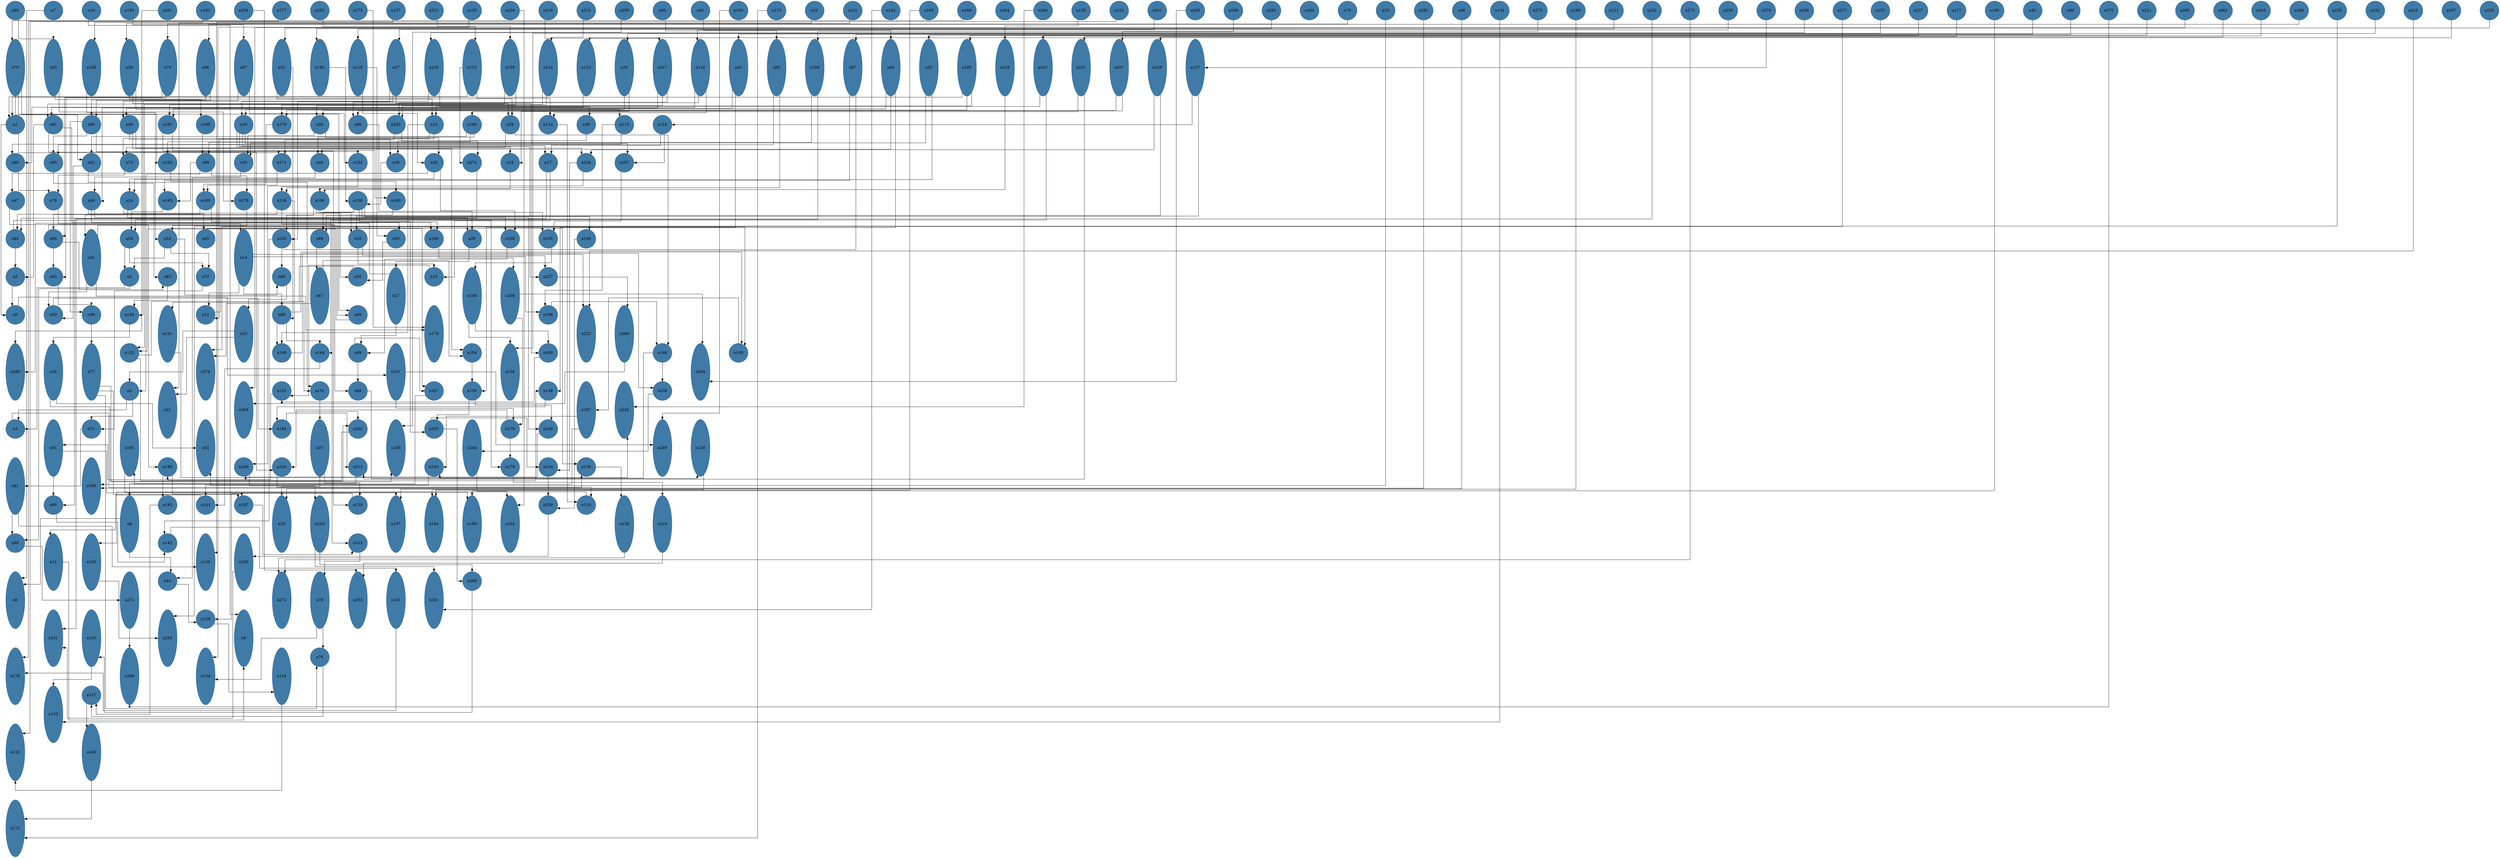 //do not use DOT to generate pdf use NEATO or FDP
digraph{
layout="neato";
splines="ortho";
n94[shape="ellipse", style="filled", color="#004E8ABF", pos="0,46!", height="1", width="1"];
n94 -> n93;
n7[shape="ellipse", style="filled", color="#004E8ABF", pos="2,46!", height="1", width="1"];
n7 -> n6;
n10[shape="ellipse", style="filled", color="#004E8ABF", pos="4,46!", height="1", width="1"];
n10 -> n9;
n183[shape="ellipse", style="filled", color="#004E8ABF", pos="6,46!", height="1", width="1"];
n183 -> n97;
n261[shape="ellipse", style="filled", color="#004E8ABF", pos="8,46!", height="1", width="1"];
n261 -> n260;
n181[shape="ellipse", style="filled", color="#004E8ABF", pos="10,46!", height="1", width="1"];
n181 -> n180;
n254[shape="ellipse", style="filled", color="#004E8ABF", pos="12,46!", height="1", width="1"];
n254 -> n253;
n177[shape="ellipse", style="filled", color="#004E8ABF", pos="14,46!", height="1", width="1"];
n177 -> n176;
n252[shape="ellipse", style="filled", color="#004E8ABF", pos="16,46!", height="1", width="1"];
n252 -> n115;
n175[shape="ellipse", style="filled", color="#004E8ABF", pos="18,46!", height="1", width="1"];
n175 -> n174;
n137[shape="ellipse", style="filled", color="#004E8ABF", pos="20,46!", height="1", width="1"];
n137 -> n136;
n211[shape="ellipse", style="filled", color="#004E8ABF", pos="22,46!", height="1", width="1"];
n211 -> n159;
n135[shape="ellipse", style="filled", color="#004E8ABF", pos="24,46!", height="1", width="1"];
n135 -> n134;
n256[shape="ellipse", style="filled", color="#004E8ABF", pos="26,46!", height="1", width="1"];
n256 -> n255;
n218[shape="ellipse", style="filled", color="#004E8ABF", pos="28,46!", height="1", width="1"];
n218 -> n217;
n215[shape="ellipse", style="filled", color="#004E8ABF", pos="30,46!", height="1", width="1"];
n215 -> n214;
n259[shape="ellipse", style="filled", color="#004E8ABF", pos="32,46!", height="1", width="1"];
n259 -> n258;
n63[shape="ellipse", style="filled", color="#004E8ABF", pos="34,46!", height="1", width="1"];
n63 -> n62;
n65[shape="ellipse", style="filled", color="#004E8ABF", pos="36,46!", height="1", width="1"];
n65 -> n64;
n250[shape="ellipse", style="filled", color="#004E8ABF", pos="38,46!", height="1", width="1"];
n250 -> n249;
n173[shape="ellipse", style="filled", color="#004E8ABF", pos="40,46!", height="1", width="1"];
n173 -> n172;
n22[shape="ellipse", style="filled", color="#004E8ABF", pos="42,46!", height="1", width="1"];
n22 -> n21;
n121[shape="ellipse", style="filled", color="#004E8ABF", pos="44,46!", height="1", width="1"];
n121 -> n30;
n242[shape="ellipse", style="filled", color="#004E8ABF", pos="46,46!", height="1", width="1"];
n242 -> n241;
n165[shape="ellipse", style="filled", color="#004E8ABF", pos="48,46!", height="1", width="1"];
n165 -> n164;
n166[shape="ellipse", style="filled", color="#004E8ABF", pos="50,46!", height="1", width="1"];
n166 -> n70;
n284[shape="ellipse", style="filled", color="#004E8ABF", pos="52,46!", height="1", width="1"];
n246[shape="ellipse", style="filled", color="#004E8ABF", pos="54,46!", height="1", width="1"];
n246 -> n245;
n126[shape="ellipse", style="filled", color="#004E8ABF", pos="56,46!", height="1", width="1"];
n126 -> n125;
n123[shape="ellipse", style="filled", color="#004E8ABF", pos="58,46!", height="1", width="1"];
n123 -> n122;
n201[shape="ellipse", style="filled", color="#004E8ABF", pos="60,46!", height="1", width="1"];
n201 -> n57;
n205[shape="ellipse", style="filled", color="#004E8ABF", pos="62,46!", height="1", width="1"];
n205 -> n204;
n208[shape="ellipse", style="filled", color="#004E8ABF", pos="64,46!", height="1", width="1"];
n208 -> n207;
n282[shape="ellipse", style="filled", color="#004E8ABF", pos="66,46!", height="1", width="1"];
n282 -> n182;
n283[shape="ellipse", style="filled", color="#004E8ABF", pos="68,46!", height="1", width="1"];
n75[shape="ellipse", style="filled", color="#004E8ABF", pos="70,46!", height="1", width="1"];
n75 -> n74;
n33[shape="ellipse", style="filled", color="#004E8ABF", pos="72,46!", height="1", width="1"];
n33 -> n32;
n281[shape="ellipse", style="filled", color="#004E8ABF", pos="74,46!", height="1", width="1"];
n281 -> n280;
n36[shape="ellipse", style="filled", color="#004E8ABF", pos="76,46!", height="1", width="1"];
n36 -> n35;
n154[shape="ellipse", style="filled", color="#004E8ABF", pos="78,46!", height="1", width="1"];
n154 -> n153;
n275[shape="ellipse", style="filled", color="#004E8ABF", pos="80,46!", height="1", width="1"];
n275 -> n194;
n198[shape="ellipse", style="filled", color="#004E8ABF", pos="82,46!", height="1", width="1"];
n198 -> n197;
n111[shape="ellipse", style="filled", color="#004E8ABF", pos="84,46!", height="1", width="1"];
n111 -> n110;
n232[shape="ellipse", style="filled", color="#004E8ABF", pos="86,46!", height="1", width="1"];
n232 -> n231;
n273[shape="ellipse", style="filled", color="#004E8ABF", pos="88,46!", height="1", width="1"];
n273 -> n272;
n230[shape="ellipse", style="filled", color="#004E8ABF", pos="90,46!", height="1", width="1"];
n230 -> n116;
n279[shape="ellipse", style="filled", color="#004E8ABF", pos="92,46!", height="1", width="1"];
n279 -> n127;
n236[shape="ellipse", style="filled", color="#004E8ABF", pos="94,46!", height="1", width="1"];
n236 -> n235;
n277[shape="ellipse", style="filled", color="#004E8ABF", pos="96,46!", height="1", width="1"];
n277 -> n276;
n157[shape="ellipse", style="filled", color="#004E8ABF", pos="98,46!", height="1", width="1"];
n157 -> n156;
n237[shape="ellipse", style="filled", color="#004E8ABF", pos="100,46!", height="1", width="1"];
n237 -> n185;
n117[shape="ellipse", style="filled", color="#004E8ABF", pos="102,46!", height="1", width="1"];
n117 -> n101;
n190[shape="ellipse", style="filled", color="#004E8ABF", pos="104,46!", height="1", width="1"];
n190 -> n189;
n42[shape="ellipse", style="filled", color="#004E8ABF", pos="106,46!", height="1", width="1"];
n42 -> n41;
n89[shape="ellipse", style="filled", color="#004E8ABF", pos="108,46!", height="1", width="1"];
n89 -> n87;
n270[shape="ellipse", style="filled", color="#004E8ABF", pos="110,46!", height="1", width="1"];
n270 -> n269;
n221[shape="ellipse", style="filled", color="#004E8ABF", pos="112,46!", height="1", width="1"];
n221 -> n25;
n265[shape="ellipse", style="filled", color="#004E8ABF", pos="114,46!", height="1", width="1"];
n265 -> n264;
n262[shape="ellipse", style="filled", color="#004E8ABF", pos="116,46!", height="1", width="1"];
n262 -> n229;
n263[shape="ellipse", style="filled", color="#004E8ABF", pos="118,46!", height="1", width="1"];
n263 -> n247;
n268[shape="ellipse", style="filled", color="#004E8ABF", pos="120,46!", height="1", width="1"];
n268 -> n96;
n225[shape="ellipse", style="filled", color="#004E8ABF", pos="122,46!", height="1", width="1"];
n225 -> n224;
n102[shape="ellipse", style="filled", color="#004E8ABF", pos="124,46!", height="1", width="1"];
n102 -> n19;
n223[shape="ellipse", style="filled", color="#004E8ABF", pos="126,46!", height="1", width="1"];
n223 -> n222;
n267[shape="ellipse", style="filled", color="#004E8ABF", pos="128,46!", height="1", width="1"];
n267 -> n112;
n226[shape="ellipse", style="filled", color="#004E8ABF", pos="130,46!", height="1", width="1"];
n226 -> n31;
n70[shape="ellipse", style="filled", color="#004E8ABF", pos="0,43!", height="3", width="1"];
n70 -> n69;
n70 -> n52;
n70 -> n162;
n93[shape="ellipse", style="filled", color="#004E8ABF", pos="2,43!", height="3", width="1"];
n93 -> n278;
n93 -> n195;
n180[shape="ellipse", style="filled", color="#004E8ABF", pos="4,43!", height="3", width="1"];
n180 -> n53;
n30[shape="ellipse", style="filled", color="#004E8ABF", pos="6,43!", height="3", width="1"];
n30 -> n13;
n30 -> n29;
n30 -> n113;
n74[shape="ellipse", style="filled", color="#004E8ABF", pos="8,43!", height="3", width="1"];
n74 -> n92;
n74 -> n84;
n96[shape="ellipse", style="filled", color="#004E8ABF", pos="10,43!", height="3", width="1"];
n96 -> n95;
n96 -> n140;
n97[shape="ellipse", style="filled", color="#004E8ABF", pos="12,43!", height="3", width="1"];
n97 -> n152;
n97 -> n95;
n31[shape="ellipse", style="filled", color="#004E8ABF", pos="14,43!", height="3", width="1"];
n31 -> n29;
n31 -> n88;
n182[shape="ellipse", style="filled", color="#004E8ABF", pos="16,43!", height="3", width="1"];
n182 -> n150;
n110[shape="ellipse", style="filled", color="#004E8ABF", pos="18,43!", height="3", width="1"];
n110 -> n59;
n110 -> n26;
n57[shape="ellipse", style="filled", color="#004E8ABF", pos="20,43!", height="3", width="1"];
n57 -> n220;
n57 -> n200;
n57 -> n20;
n235[shape="ellipse", style="filled", color="#004E8ABF", pos="22,43!", height="3", width="1"];
n235 -> n39;
n235 -> n40;
n115[shape="ellipse", style="filled", color="#004E8ABF", pos="24,43!", height="3", width="1"];
n115 -> n1;
n115 -> n274;
n115 -> n114;
n159[shape="ellipse", style="filled", color="#004E8ABF", pos="26,43!", height="3", width="1"];
n159 -> n81;
n159 -> n170;
n214[shape="ellipse", style="filled", color="#004E8ABF", pos="28,43!", height="3", width="1"];
n214 -> n132;
n214 -> n161;
n112[shape="ellipse", style="filled", color="#004E8ABF", pos="30,43!", height="3", width="1"];
n112 -> n80;
n19[shape="ellipse", style="filled", color="#004E8ABF", pos="32,43!", height="3", width="1"];
n19 -> n18;
n19 -> n20;
n217[shape="ellipse", style="filled", color="#004E8ABF", pos="34,43!", height="3", width="1"];
n217 -> n46;
n217 -> n56;
n217 -> n66;
n116[shape="ellipse", style="filled", color="#004E8ABF", pos="36,43!", height="3", width="1"];
n116 -> n243;
n116 -> n114;
n116 -> n81;
n41[shape="ellipse", style="filled", color="#004E8ABF", pos="38,43!", height="3", width="1"];
n41 -> n103;
n41 -> n40;
n62[shape="ellipse", style="filled", color="#004E8ABF", pos="40,43!", height="3", width="1"];
n62 -> n85;
n62 -> n216;
n194[shape="ellipse", style="filled", color="#004E8ABF", pos="42,43!", height="3", width="1"];
n194 -> n54;
n194 -> n99;
n87[shape="ellipse", style="filled", color="#004E8ABF", pos="44,43!", height="3", width="1"];
n87 -> n163;
n87 -> n86;
n64[shape="ellipse", style="filled", color="#004E8ABF", pos="46,43!", height="3", width="1"];
n64 -> n148;
n64 -> n161;
n64 -> n44;
n25[shape="ellipse", style="filled", color="#004E8ABF", pos="48,43!", height="3", width="1"];
n25 -> n24;
n25 -> n55;
n185[shape="ellipse", style="filled", color="#004E8ABF", pos="50,43!", height="3", width="1"];
n185 -> n243;
n185 -> n1;
n185 -> n170;
n125[shape="ellipse", style="filled", color="#004E8ABF", pos="52,43!", height="3", width="1"];
n125 -> n106;
n247[shape="ellipse", style="filled", color="#004E8ABF", pos="54,43!", height="3", width="1"];
n247 -> n144;
n247 -> n13;
n101[shape="ellipse", style="filled", color="#004E8ABF", pos="56,43!", height="3", width="1"];
n101 -> n100;
n101 -> n213;
n207[shape="ellipse", style="filled", color="#004E8ABF", pos="58,43!", height="3", width="1"];
n207 -> n56;
n207 -> n66;
n229[shape="ellipse", style="filled", color="#004E8ABF", pos="60,43!", height="3", width="1"];
n229 -> n68;
n229 -> n228;
n127[shape="ellipse", style="filled", color="#004E8ABF", pos="62,43!", height="3", width="1"];
n127 -> n16;
n127 -> n118;
n1[shape="ellipse", style="filled", color="#004E8ABF", pos="0,40!", height="1", width="1"];
n1 -> n0;
n1 -> n171;
n81[shape="ellipse", style="filled", color="#004E8ABF", pos="2,40!", height="1", width="1"];
n81 -> n186;
n81 -> n120;
n81 -> n2;
n95[shape="ellipse", style="filled", color="#004E8ABF", pos="4,40!", height="1", width="1"];
n95 -> n152;
n95 -> n85;
n95 -> n98;
n40[shape="ellipse", style="filled", color="#004E8ABF", pos="6,40!", height="1", width="1"];
n40 -> n38;
n40 -> n104;
n40 -> n228;
n161[shape="ellipse", style="filled", color="#004E8ABF", pos="8,40!", height="1", width="1"];
n161 -> n130;
n161 -> n160;
n195[shape="ellipse", style="filled", color="#004E8ABF", pos="10,40!", height="1", width="1"];
n195 -> n99;
n20[shape="ellipse", style="filled", color="#004E8ABF", pos="12,40!", height="1", width="1"];
n20 -> n18;
n20 -> n17;
n20 -> n107;
n20 -> n227;
n170[shape="ellipse", style="filled", color="#004E8ABF", pos="14,40!", height="1", width="1"];
n170 -> n169;
n56[shape="ellipse", style="filled", color="#004E8ABF", pos="16,40!", height="1", width="1"];
n56 -> n26;
n56 -> n55;
n66[shape="ellipse", style="filled", color="#004E8ABF", pos="18,40!", height="1", width="1"];
n66 -> n28;
n243[shape="ellipse", style="filled", color="#004E8ABF", pos="20,40!", height="1", width="1"];
n243 -> n274;
n243 -> n171;
n13[shape="ellipse", style="filled", color="#004E8ABF", pos="22,40!", height="1", width="1"];
n13 -> n199;
n13 -> n73;
n13 -> n12;
n100[shape="ellipse", style="filled", color="#004E8ABF", pos="24,40!", height="1", width="1"];
n100 -> n52;
n100 -> n162;
n100 -> n44;
n29[shape="ellipse", style="filled", color="#004E8ABF", pos="26,40!", height="1", width="1"];
n29 -> n168;
n29 -> n73;
n114[shape="ellipse", style="filled", color="#004E8ABF", pos="28,40!", height="1", width="1"];
n114 -> n119;
n39[shape="ellipse", style="filled", color="#004E8ABF", pos="30,40!", height="1", width="1"];
n39 -> n38;
n113[shape="ellipse", style="filled", color="#004E8ABF", pos="32,40!", height="1", width="1"];
n113 -> n196;
n113 -> n80;
n118[shape="ellipse", style="filled", color="#004E8ABF", pos="34,40!", height="1", width="1"];
n118 -> n17;
n118 -> n107;
n80[shape="ellipse", style="filled", color="#004E8ABF", pos="0,38!", height="1", width="1"];
n80 -> n79;
n85[shape="ellipse", style="filled", color="#004E8ABF", pos="2,38!", height="1", width="1"];
n85 -> n83;
n52[shape="ellipse", style="filled", color="#004E8ABF", pos="4,38!", height="1", width="1"];
n52 -> n131;
n52 -> n50;
n73[shape="ellipse", style="filled", color="#004E8ABF", pos="6,38!", height="1", width="1"];
n73 -> n79;
n162[shape="ellipse", style="filled", color="#004E8ABF", pos="8,38!", height="1", width="1"];
n162 -> n160;
n99[shape="ellipse", style="filled", color="#004E8ABF", pos="10,38!", height="1", width="1"];
n99 -> n163;
n99 -> n4;
n99 -> n278;
n55[shape="ellipse", style="filled", color="#004E8ABF", pos="12,38!", height="1", width="1"];
n55 -> n46;
n171[shape="ellipse", style="filled", color="#004E8ABF", pos="14,38!", height="1", width="1"];
n171 -> n169;
n44[shape="ellipse", style="filled", color="#004E8ABF", pos="16,38!", height="1", width="1"];
n44 -> n43;
n152[shape="ellipse", style="filled", color="#004E8ABF", pos="18,38!", height="1", width="1"];
n152 -> n216;
n38[shape="ellipse", style="filled", color="#004E8ABF", pos="20,38!", height="1", width="1"];
n38 -> n150;
n26[shape="ellipse", style="filled", color="#004E8ABF", pos="22,38!", height="1", width="1"];
n26 -> n47;
n26 -> n24;
n26 -> n108;
n274[shape="ellipse", style="filled", color="#004E8ABF", pos="24,38!", height="1", width="1"];
n274 -> n82;
n18[shape="ellipse", style="filled", color="#004E8ABF", pos="26,38!", height="1", width="1"];
n18 -> n106;
n17[shape="ellipse", style="filled", color="#004E8ABF", pos="28,38!", height="1", width="1"];
n17 -> n15;
n17 -> n90;
n228[shape="ellipse", style="filled", color="#004E8ABF", pos="30,38!", height="1", width="1"];
n228 -> n240;
n228 -> n234;
n107[shape="ellipse", style="filled", color="#004E8ABF", pos="32,38!", height="1", width="1"];
n107 -> n105;
n47[shape="ellipse", style="filled", color="#004E8ABF", pos="0,36!", height="1", width="1"];
n47 -> n48;
n79[shape="ellipse", style="filled", color="#004E8ABF", pos="2,36!", height="1", width="1"];
n79 -> n14;
n46[shape="ellipse", style="filled", color="#004E8ABF", pos="4,36!", height="1", width="1"];
n46 -> n59;
n46 -> n108;
n46 -> n45;
n24[shape="ellipse", style="filled", color="#004E8ABF", pos="6,36!", height="1", width="1"];
n24 -> n58;
n24 -> n28;
n163[shape="ellipse", style="filled", color="#004E8ABF", pos="8,36!", height="1", width="1"];
n163 -> n54;
n169[shape="ellipse", style="filled", color="#004E8ABF", pos="10,36!", height="1", width="1"];
n169 -> n186;
n169 -> n82;
n278[shape="ellipse", style="filled", color="#004E8ABF", pos="12,36!", height="1", width="1"];
n278 -> n53;
n216[shape="ellipse", style="filled", color="#004E8ABF", pos="14,36!", height="1", width="1"];
n216 -> n202;
n216 -> n212;
n216 -> n84;
n106[shape="ellipse", style="filled", color="#004E8ABF", pos="16,36!", height="1", width="1"];
n106 -> n220;
n106 -> n16;
n106 -> n105;
n150[shape="ellipse", style="filled", color="#004E8ABF", pos="18,36!", height="1", width="1"];
n150 -> n68;
n150 -> n203;
n150 -> n149;
n150 -> n248;
n160[shape="ellipse", style="filled", color="#004E8ABF", pos="20,36!", height="1", width="1"];
n160 -> n51;
n82[shape="ellipse", style="filled", color="#004E8ABF", pos="0,34!", height="1", width="1"];
n82 -> n2;
n82 -> n178;
n84[shape="ellipse", style="filled", color="#004E8ABF", pos="2,34!", height="1", width="1"];
n84 -> n188;
n84 -> n92;
n84 -> n83;
n51[shape="ellipse", style="filled", color="#004E8ABF", pos="4,33!", height="3", width="1"];
n51 -> n69;
n51 -> n174;
n51 -> n50;
n54[shape="ellipse", style="filled", color="#004E8ABF", pos="6,34!", height="1", width="1"];
n54 -> n5;
n54 -> n72;
n53[shape="ellipse", style="filled", color="#004E8ABF", pos="8,34!", height="1", width="1"];
n53 -> n5;
n53 -> n72;
n53 -> n139;
n53 -> n86;
n45[shape="ellipse", style="filled", color="#004E8ABF", pos="10,34!", height="1", width="1"];
n45 -> n257;
n14[shape="ellipse", style="filled", color="#004E8ABF", pos="12,33!", height="3", width="1"];
n14 -> n196;
n14 -> n222;
n14 -> n12;
n14 -> n88;
n220[shape="ellipse", style="filled", color="#004E8ABF", pos="14,34!", height="1", width="1"];
n220 -> n142;
n68[shape="ellipse", style="filled", color="#004E8ABF", pos="16,34!", height="1", width="1"];
n68 -> n67;
n16[shape="ellipse", style="filled", color="#004E8ABF", pos="18,34!", height="1", width="1"];
n16 -> n15;
n16 -> n227;
n59[shape="ellipse", style="filled", color="#004E8ABF", pos="20,34!", height="1", width="1"];
n59 -> n58;
n186[shape="ellipse", style="filled", color="#004E8ABF", pos="22,34!", height="1", width="1"];
n186 -> n206;
n28[shape="ellipse", style="filled", color="#004E8ABF", pos="24,34!", height="1", width="1"];
n28 -> n27;
n108[shape="ellipse", style="filled", color="#004E8ABF", pos="26,34!", height="1", width="1"];
n108 -> n49;
n105[shape="ellipse", style="filled", color="#004E8ABF", pos="28,34!", height="1", width="1"];
n105 -> n158;
n149[shape="ellipse", style="filled", color="#004E8ABF", pos="30,34!", height="1", width="1"];
n149 -> n239;
n2[shape="ellipse", style="filled", color="#004E8ABF", pos="0,32!", height="1", width="1"];
n2 -> n0;
n92[shape="ellipse", style="filled", color="#004E8ABF", pos="2,32!", height="1", width="1"];
n92 -> n98;
n5[shape="ellipse", style="filled", color="#004E8ABF", pos="6,32!", height="1", width="1"];
n5 -> n3;
n5 -> n60;
n83[shape="ellipse", style="filled", color="#004E8ABF", pos="8,32!", height="1", width="1"];
n83 -> n140;
n72[shape="ellipse", style="filled", color="#004E8ABF", pos="10,32!", height="1", width="1"];
n72 -> n71;
n86[shape="ellipse", style="filled", color="#004E8ABF", pos="14,32!", height="1", width="1"];
n86 -> n23;
n67[shape="ellipse", style="filled", color="#004E8ABF", pos="16,31!", height="3", width="1"];
n67 -> n276;
n67 -> n104;
n58[shape="ellipse", style="filled", color="#004E8ABF", pos="18,32!", height="1", width="1"];
n58 -> n151;
n27[shape="ellipse", style="filled", color="#004E8ABF", pos="20,31!", height="3", width="1"];
n27 -> n49;
n27 -> n260;
n15[shape="ellipse", style="filled", color="#004E8ABF", pos="22,32!", height="1", width="1"];
n15 -> n133;
n158[shape="ellipse", style="filled", color="#004E8ABF", pos="24,31!", height="3", width="1"];
n158 -> n156;
n158 -> n200;
n206[shape="ellipse", style="filled", color="#004E8ABF", pos="26,31!", height="3", width="1"];
n206 -> n179;
n206 -> n204;
n227[shape="ellipse", style="filled", color="#004E8ABF", pos="28,32!", height="1", width="1"];
n227 -> n266;
n0[shape="ellipse", style="filled", color="#004E8ABF", pos="0,30!", height="1", width="1"];
n0 -> n251;
n50[shape="ellipse", style="filled", color="#004E8ABF", pos="2,30!", height="1", width="1"];
n50 -> n184;
n98[shape="ellipse", style="filled", color="#004E8ABF", pos="4,30!", height="1", width="1"];
n98 -> n77;
n140[shape="ellipse", style="filled", color="#004E8ABF", pos="6,30!", height="1", width="1"];
n140 -> n34;
n151[shape="ellipse", style="filled", color="#004E8ABF", pos="8,29!", height="3", width="1"];
n151 -> n245;
n12[shape="ellipse", style="filled", color="#004E8ABF", pos="10,30!", height="1", width="1"];
n12 -> n109;
n23[shape="ellipse", style="filled", color="#004E8ABF", pos="12,29!", height="3", width="1"];
n23 -> n4;
n23 -> n21;
n88[shape="ellipse", style="filled", color="#004E8ABF", pos="14,30!", height="1", width="1"];
n88 -> n199;
n88 -> n144;
n88 -> n109;
n69[shape="ellipse", style="filled", color="#004E8ABF", pos="18,30!", height="1", width="1"];
n69 -> n132;
n174[shape="ellipse", style="filled", color="#004E8ABF", pos="22,29!", height="3", width="1"];
n196[shape="ellipse", style="filled", color="#004E8ABF", pos="28,30!", height="1", width="1"];
n196 -> n168;
n222[shape="ellipse", style="filled", color="#004E8ABF", pos="30,29!", height="3", width="1"];
n266[shape="ellipse", style="filled", color="#004E8ABF", pos="32,29!", height="3", width="1"];
n266 -> n264;
n260[shape="ellipse", style="filled", color="#004E8ABF", pos="0,27!", height="3", width="1"];
n34[shape="ellipse", style="filled", color="#004E8ABF", pos="2,27!", height="3", width="1"];
n34 -> n202;
n34 -> n32;
n77[shape="ellipse", style="filled", color="#004E8ABF", pos="4,27!", height="3", width="1"];
n77 -> n187;
n77 -> n258;
n77 -> n76;
n132[shape="ellipse", style="filled", color="#004E8ABF", pos="6,28!", height="1", width="1"];
n132 -> n131;
n132 -> n148;
n276[shape="ellipse", style="filled", color="#004E8ABF", pos="10,27!", height="3", width="1"];
n199[shape="ellipse", style="filled", color="#004E8ABF", pos="14,28!", height="1", width="1"];
n199 -> n238;
n144[shape="ellipse", style="filled", color="#004E8ABF", pos="16,28!", height="1", width="1"];
n144 -> n143;
n49[shape="ellipse", style="filled", color="#004E8ABF", pos="18,28!", height="1", width="1"];
n49 -> n48;
n49 -> n257;
n251[shape="ellipse", style="filled", color="#004E8ABF", pos="20,27!", height="3", width="1"];
n251 -> n179;
n251 -> n249;
n104[shape="ellipse", style="filled", color="#004E8ABF", pos="24,28!", height="1", width="1"];
n104 -> n103;
n156[shape="ellipse", style="filled", color="#004E8ABF", pos="26,27!", height="3", width="1"];
n200[shape="ellipse", style="filled", color="#004E8ABF", pos="28,28!", height="1", width="1"];
n200 -> n133;
n168[shape="ellipse", style="filled", color="#004E8ABF", pos="34,28!", height="1", width="1"];
n168 -> n145;
n168 -> n238;
n204[shape="ellipse", style="filled", color="#004E8ABF", pos="36,27!", height="3", width="1"];
n109[shape="ellipse", style="filled", color="#004E8ABF", pos="38,28!", height="1", width="1"];
n109 -> n167;
n4[shape="ellipse", style="filled", color="#004E8ABF", pos="6,26!", height="1", width="1"];
n4 -> n3;
n4 -> n71;
n21[shape="ellipse", style="filled", color="#004E8ABF", pos="8,25!", height="3", width="1"];
n264[shape="ellipse", style="filled", color="#004E8ABF", pos="12,25!", height="3", width="1"];
n133[shape="ellipse", style="filled", color="#004E8ABF", pos="14,26!", height="1", width="1"];
n133 -> n91;
n131[shape="ellipse", style="filled", color="#004E8ABF", pos="16,26!", height="1", width="1"];
n131 -> n37;
n48[shape="ellipse", style="filled", color="#004E8ABF", pos="18,26!", height="1", width="1"];
n48 -> n128;
n257[shape="ellipse", style="filled", color="#004E8ABF", pos="22,26!", height="1", width="1"];
n257 -> n191;
n103[shape="ellipse", style="filled", color="#004E8ABF", pos="24,26!", height="1", width="1"];
n103 -> n203;
n103 -> n248;
n148[shape="ellipse", style="filled", color="#004E8ABF", pos="28,26!", height="1", width="1"];
n148 -> n184;
n167[shape="ellipse", style="filled", color="#004E8ABF", pos="30,25!", height="3", width="1"];
n167 -> n145;
n167 -> n280;
n245[shape="ellipse", style="filled", color="#004E8ABF", pos="32,25!", height="3", width="1"];
n238[shape="ellipse", style="filled", color="#004E8ABF", pos="34,26!", height="1", width="1"];
n238 -> n244;
n3[shape="ellipse", style="filled", color="#004E8ABF", pos="0,24!", height="1", width="1"];
n3 -> n139;
n91[shape="ellipse", style="filled", color="#004E8ABF", pos="2,23!", height="3", width="1"];
n91 -> n197;
n91 -> n90;
n71[shape="ellipse", style="filled", color="#004E8ABF", pos="4,24!", height="1", width="1"];
n71 -> n61;
n191[shape="ellipse", style="filled", color="#004E8ABF", pos="6,23!", height="3", width="1"];
n191 -> n189;
n32[shape="ellipse", style="filled", color="#004E8ABF", pos="10,23!", height="3", width="1"];
n184[shape="ellipse", style="filled", color="#004E8ABF", pos="14,24!", height="1", width="1"];
n184 -> n213;
n37[shape="ellipse", style="filled", color="#004E8ABF", pos="16,23!", height="3", width="1"];
n37 -> n35;
n37 -> n130;
n202[shape="ellipse", style="filled", color="#004E8ABF", pos="18,24!", height="1", width="1"];
n202 -> n188;
n258[shape="ellipse", style="filled", color="#004E8ABF", pos="20,23!", height="3", width="1"];
n203[shape="ellipse", style="filled", color="#004E8ABF", pos="22,24!", height="1", width="1"];
n203 -> n234;
n203 -> n209;
n244[shape="ellipse", style="filled", color="#004E8ABF", pos="24,23!", height="3", width="1"];
n244 -> n255;
n179[shape="ellipse", style="filled", color="#004E8ABF", pos="26,24!", height="1", width="1"];
n179 -> n120;
n179 -> n178;
n248[shape="ellipse", style="filled", color="#004E8ABF", pos="28,24!", height="1", width="1"];
n248 -> n240;
n249[shape="ellipse", style="filled", color="#004E8ABF", pos="34,23!", height="3", width="1"];
n128[shape="ellipse", style="filled", color="#004E8ABF", pos="36,23!", height="3", width="1"];
n128 -> n164;
n61[shape="ellipse", style="filled", color="#004E8ABF", pos="0,21!", height="3", width="1"];
n61 -> n136;
n61 -> n60;
n280[shape="ellipse", style="filled", color="#004E8ABF", pos="4,21!", height="3", width="1"];
n188[shape="ellipse", style="filled", color="#004E8ABF", pos="8,22!", height="1", width="1"];
n188 -> n187;
n188 -> n192;
n240[shape="ellipse", style="filled", color="#004E8ABF", pos="12,22!", height="1", width="1"];
n240 -> n210;
n120[shape="ellipse", style="filled", color="#004E8ABF", pos="14,22!", height="1", width="1"];
n120 -> n119;
n213[shape="ellipse", style="filled", color="#004E8ABF", pos="18,22!", height="1", width="1"];
n213 -> n8;
n145[shape="ellipse", style="filled", color="#004E8ABF", pos="22,22!", height="1", width="1"];
n145 -> n143;
n178[shape="ellipse", style="filled", color="#004E8ABF", pos="26,22!", height="1", width="1"];
n178 -> n219;
n234[shape="ellipse", style="filled", color="#004E8ABF", pos="28,22!", height="1", width="1"];
n234 -> n239;
n139[shape="ellipse", style="filled", color="#004E8ABF", pos="30,22!", height="1", width="1"];
n139 -> n138;
n90[shape="ellipse", style="filled", color="#004E8ABF", pos="2,20!", height="1", width="1"];
n90 -> n142;
n8[shape="ellipse", style="filled", color="#004E8ABF", pos="6,19!", height="3", width="1"];
n8 -> n6;
n8 -> n43;
n192[shape="ellipse", style="filled", color="#004E8ABF", pos="8,20!", height="1", width="1"];
n192 -> n147;
n143[shape="ellipse", style="filled", color="#004E8ABF", pos="10,20!", height="1", width="1"];
n143 -> n11;
n187[shape="ellipse", style="filled", color="#004E8ABF", pos="12,20!", height="1", width="1"];
n187 -> n212;
n35[shape="ellipse", style="filled", color="#004E8ABF", pos="14,19!", height="3", width="1"];
n210[shape="ellipse", style="filled", color="#004E8ABF", pos="16,19!", height="3", width="1"];
n210 -> n241;
n210 -> n209;
n130[shape="ellipse", style="filled", color="#004E8ABF", pos="18,20!", height="1", width="1"];
n130 -> n129;
n197[shape="ellipse", style="filled", color="#004E8ABF", pos="20,19!", height="3", width="1"];
n164[shape="ellipse", style="filled", color="#004E8ABF", pos="22,19!", height="3", width="1"];
n189[shape="ellipse", style="filled", color="#004E8ABF", pos="24,19!", height="3", width="1"];
n255[shape="ellipse", style="filled", color="#004E8ABF", pos="26,19!", height="3", width="1"];
n239[shape="ellipse", style="filled", color="#004E8ABF", pos="28,20!", height="1", width="1"];
n239 -> n233;
n119[shape="ellipse", style="filled", color="#004E8ABF", pos="30,20!", height="1", width="1"];
n119 -> n193;
n138[shape="ellipse", style="filled", color="#004E8ABF", pos="32,19!", height="3", width="1"];
n138 -> n272;
n219[shape="ellipse", style="filled", color="#004E8ABF", pos="34,19!", height="3", width="1"];
n219 -> n253;
n60[shape="ellipse", style="filled", color="#004E8ABF", pos="0,18!", height="1", width="1"];
n60 -> n271;
n11[shape="ellipse", style="filled", color="#004E8ABF", pos="2,17!", height="3", width="1"];
n11 -> n9;
n193[shape="ellipse", style="filled", color="#004E8ABF", pos="4,17!", height="3", width="1"];
n193 -> n224;
n142[shape="ellipse", style="filled", color="#004E8ABF", pos="8,18!", height="1", width="1"];
n142 -> n141;
n136[shape="ellipse", style="filled", color="#004E8ABF", pos="10,17!", height="3", width="1"];
n233[shape="ellipse", style="filled", color="#004E8ABF", pos="12,17!", height="3", width="1"];
n233 -> n231;
n212[shape="ellipse", style="filled", color="#004E8ABF", pos="18,18!", height="1", width="1"];
n212 -> n78;
n6[shape="ellipse", style="filled", color="#004E8ABF", pos="0,15!", height="3", width="1"];
n271[shape="ellipse", style="filled", color="#004E8ABF", pos="6,15!", height="3", width="1"];
n271 -> n269;
n43[shape="ellipse", style="filled", color="#004E8ABF", pos="8,16!", height="1", width="1"];
n43 -> n129;
n272[shape="ellipse", style="filled", color="#004E8ABF", pos="14,15!", height="3", width="1"];
n78[shape="ellipse", style="filled", color="#004E8ABF", pos="16,15!", height="3", width="1"];
n78 -> n134;
n78 -> n76;
n253[shape="ellipse", style="filled", color="#004E8ABF", pos="18,15!", height="3", width="1"];
n141[shape="ellipse", style="filled", color="#004E8ABF", pos="20,15!", height="3", width="1"];
n141 -> n176;
n241[shape="ellipse", style="filled", color="#004E8ABF", pos="22,15!", height="3", width="1"];
n209[shape="ellipse", style="filled", color="#004E8ABF", pos="24,16!", height="1", width="1"];
n209 -> n155;
n231[shape="ellipse", style="filled", color="#004E8ABF", pos="2,13!", height="3", width="1"];
n155[shape="ellipse", style="filled", color="#004E8ABF", pos="4,13!", height="3", width="1"];
n155 -> n153;
n224[shape="ellipse", style="filled", color="#004E8ABF", pos="8,13!", height="3", width="1"];
n129[shape="ellipse", style="filled", color="#004E8ABF", pos="10,14!", height="1", width="1"];
n129 -> n124;
n9[shape="ellipse", style="filled", color="#004E8ABF", pos="12,13!", height="3", width="1"];
n176[shape="ellipse", style="filled", color="#004E8ABF", pos="0,11!", height="3", width="1"];
n269[shape="ellipse", style="filled", color="#004E8ABF", pos="6,11!", height="3", width="1"];
n134[shape="ellipse", style="filled", color="#004E8ABF", pos="10,11!", height="3", width="1"];
n124[shape="ellipse", style="filled", color="#004E8ABF", pos="14,11!", height="3", width="1"];
n124 -> n122;
n76[shape="ellipse", style="filled", color="#004E8ABF", pos="16,12!", height="1", width="1"];
n76 -> n147;
n153[shape="ellipse", style="filled", color="#004E8ABF", pos="2,9!", height="3", width="1"];
n147[shape="ellipse", style="filled", color="#004E8ABF", pos="4,10!", height="1", width="1"];
n147 -> n146;
n122[shape="ellipse", style="filled", color="#004E8ABF", pos="0,7!", height="3", width="1"];
n146[shape="ellipse", style="filled", color="#004E8ABF", pos="4,7!", height="3", width="1"];
n146 -> n172;
n172[shape="ellipse", style="filled", color="#004E8ABF", pos="0,3!", height="3", width="1"];
}